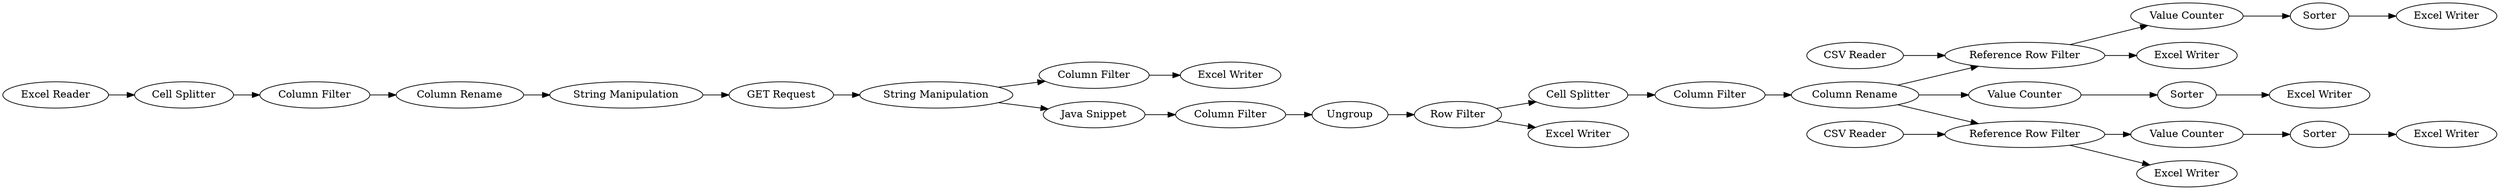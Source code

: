 digraph {
	"-2291890785322904246_40" [label="Excel Writer"]
	"-2291890785322904246_32" [label="Column Filter"]
	"-2291890785322904246_28" [label="CSV Reader"]
	"-2291890785322904246_26" [label="Column Rename"]
	"-2291890785322904246_5" [label="Column Filter"]
	"-2291890785322904246_6" [label="String Manipulation"]
	"-2291890785322904246_41" [label="Excel Writer"]
	"-2291890785322904246_19" [label="Column Filter"]
	"-2291890785322904246_42" [label="Excel Writer"]
	"-2291890785322904246_48" [label=Sorter]
	"-2291890785322904246_7" [label="String Manipulation"]
	"-2291890785322904246_47" [label="Excel Writer"]
	"-2291890785322904246_38" [label=Sorter]
	"-2291890785322904246_4" [label="Column Rename"]
	"-2291890785322904246_27" [label="Reference Row Filter"]
	"-2291890785322904246_46" [label="Excel Writer"]
	"-2291890785322904246_49" [label="Value Counter"]
	"-2291890785322904246_3" [label="Cell Splitter"]
	"-2291890785322904246_43" [label="Excel Reader"]
	"-2291890785322904246_29" [label="Value Counter"]
	"-2291890785322904246_45" [label="Reference Row Filter"]
	"-2291890785322904246_20" [label=Ungroup]
	"-2291890785322904246_31" [label="Row Filter"]
	"-2291890785322904246_24" [label="Cell Splitter"]
	"-2291890785322904246_25" [label="Column Filter"]
	"-2291890785322904246_17" [label="Java Snippet"]
	"-2291890785322904246_23" [label="Value Counter"]
	"-2291890785322904246_37" [label=Sorter]
	"-2291890785322904246_36" [label="Excel Writer"]
	"-2291890785322904246_44" [label="CSV Reader"]
	"-2291890785322904246_1" [label="GET Request"]
	"-2291890785322904246_39" [label="Excel Writer"]
	"-2291890785322904246_31" -> "-2291890785322904246_36"
	"-2291890785322904246_29" -> "-2291890785322904246_38"
	"-2291890785322904246_32" -> "-2291890785322904246_39"
	"-2291890785322904246_38" -> "-2291890785322904246_41"
	"-2291890785322904246_25" -> "-2291890785322904246_26"
	"-2291890785322904246_49" -> "-2291890785322904246_48"
	"-2291890785322904246_23" -> "-2291890785322904246_37"
	"-2291890785322904246_6" -> "-2291890785322904246_1"
	"-2291890785322904246_24" -> "-2291890785322904246_25"
	"-2291890785322904246_19" -> "-2291890785322904246_20"
	"-2291890785322904246_48" -> "-2291890785322904246_47"
	"-2291890785322904246_44" -> "-2291890785322904246_45"
	"-2291890785322904246_28" -> "-2291890785322904246_27"
	"-2291890785322904246_27" -> "-2291890785322904246_29"
	"-2291890785322904246_7" -> "-2291890785322904246_17"
	"-2291890785322904246_37" -> "-2291890785322904246_40"
	"-2291890785322904246_26" -> "-2291890785322904246_45"
	"-2291890785322904246_31" -> "-2291890785322904246_24"
	"-2291890785322904246_1" -> "-2291890785322904246_7"
	"-2291890785322904246_43" -> "-2291890785322904246_3"
	"-2291890785322904246_3" -> "-2291890785322904246_5"
	"-2291890785322904246_4" -> "-2291890785322904246_6"
	"-2291890785322904246_26" -> "-2291890785322904246_23"
	"-2291890785322904246_45" -> "-2291890785322904246_49"
	"-2291890785322904246_17" -> "-2291890785322904246_19"
	"-2291890785322904246_45" -> "-2291890785322904246_46"
	"-2291890785322904246_26" -> "-2291890785322904246_27"
	"-2291890785322904246_5" -> "-2291890785322904246_4"
	"-2291890785322904246_7" -> "-2291890785322904246_32"
	"-2291890785322904246_27" -> "-2291890785322904246_42"
	"-2291890785322904246_20" -> "-2291890785322904246_31"
	rankdir=LR
}
